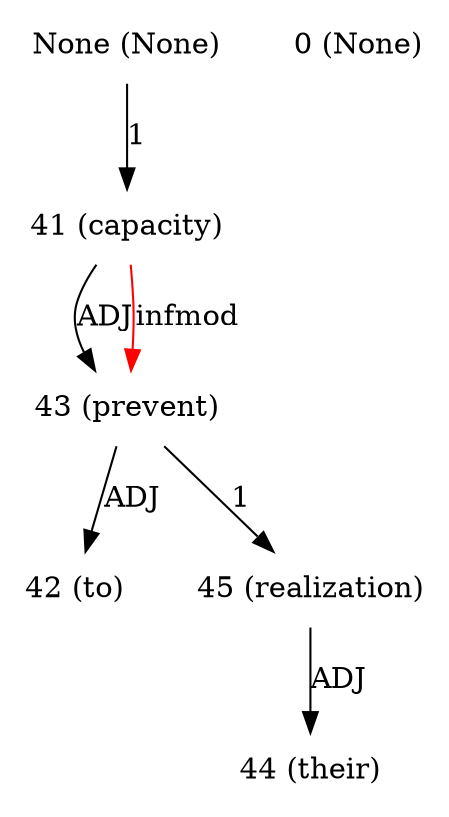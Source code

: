 digraph G{
edge [dir=forward]
node [shape=plaintext]

None [label="None (None)"]
None -> 41 [label="1"]
0 [label="0 (None)"]
41 [label="41 (capacity)"]
41 -> 43 [label="ADJ"]
42 [label="42 (to)"]
43 [label="43 (prevent)"]
43 -> 45 [label="1"]
43 -> 42 [label="ADJ"]
41 -> 43 [label="infmod", color="red"]
44 [label="44 (their)"]
45 [label="45 (realization)"]
45 -> 44 [label="ADJ"]
}
